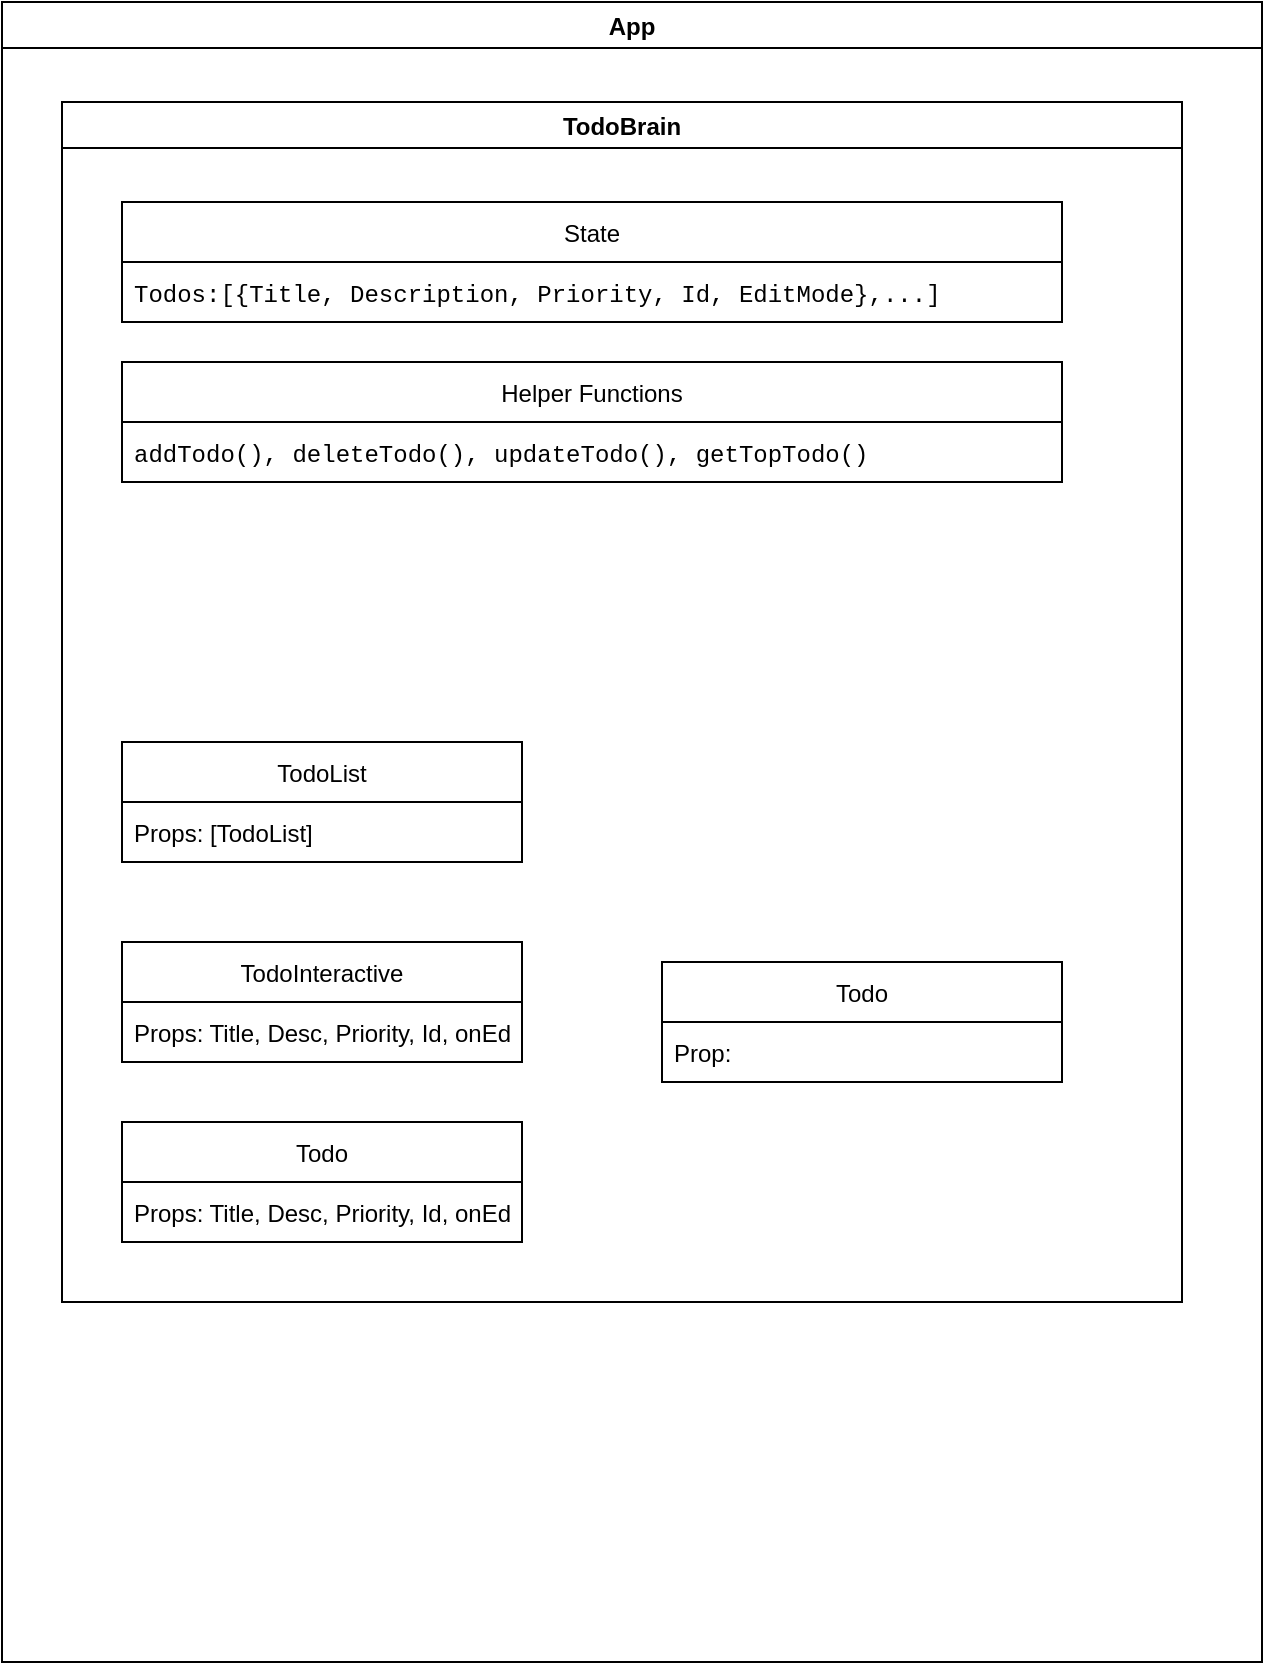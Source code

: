 <mxfile>
    <diagram id="5mlZa4QB7WIbuMAvyEBn" name="Page-1">
        <mxGraphModel dx="697" dy="935" grid="1" gridSize="10" guides="1" tooltips="1" connect="1" arrows="1" fold="1" page="1" pageScale="1" pageWidth="850" pageHeight="1100" math="0" shadow="0">
            <root>
                <mxCell id="0"/>
                <mxCell id="1" parent="0"/>
                <mxCell id="3" value="App" style="swimlane;" vertex="1" parent="1">
                    <mxGeometry x="60" y="60" width="630" height="830" as="geometry"/>
                </mxCell>
                <mxCell id="4" value="TodoBrain" style="swimlane;" vertex="1" parent="3">
                    <mxGeometry x="30" y="50" width="560" height="600" as="geometry"/>
                </mxCell>
                <mxCell id="7" value="TodoList" style="swimlane;fontStyle=0;childLayout=stackLayout;horizontal=1;startSize=30;horizontalStack=0;resizeParent=1;resizeParentMax=0;resizeLast=0;collapsible=1;marginBottom=0;" vertex="1" parent="4">
                    <mxGeometry x="30" y="320" width="200" height="60" as="geometry"/>
                </mxCell>
                <mxCell id="8" value="Props: [TodoList]" style="text;strokeColor=none;fillColor=none;align=left;verticalAlign=middle;spacingLeft=4;spacingRight=4;overflow=hidden;points=[[0,0.5],[1,0.5]];portConstraint=eastwest;rotatable=0;" vertex="1" parent="7">
                    <mxGeometry y="30" width="200" height="30" as="geometry"/>
                </mxCell>
                <mxCell id="15" value="Todo" style="swimlane;fontStyle=0;childLayout=stackLayout;horizontal=1;startSize=30;horizontalStack=0;resizeParent=1;resizeParentMax=0;resizeLast=0;collapsible=1;marginBottom=0;" vertex="1" parent="4">
                    <mxGeometry x="300" y="430" width="200" height="60" as="geometry"/>
                </mxCell>
                <mxCell id="16" value="Prop: " style="text;strokeColor=none;fillColor=none;align=left;verticalAlign=middle;spacingLeft=4;spacingRight=4;overflow=hidden;points=[[0,0.5],[1,0.5]];portConstraint=eastwest;rotatable=0;" vertex="1" parent="15">
                    <mxGeometry y="30" width="200" height="30" as="geometry"/>
                </mxCell>
                <mxCell id="22" value="State" style="swimlane;fontStyle=0;childLayout=stackLayout;horizontal=1;startSize=30;horizontalStack=0;resizeParent=1;resizeParentMax=0;resizeLast=0;collapsible=1;marginBottom=0;" vertex="1" parent="4">
                    <mxGeometry x="30" y="50" width="470" height="60" as="geometry"/>
                </mxCell>
                <mxCell id="23" value="Todos:[{Title, Description, Priority, Id, EditMode},...]" style="text;strokeColor=none;fillColor=none;align=left;verticalAlign=middle;spacingLeft=4;spacingRight=4;overflow=hidden;points=[[0,0.5],[1,0.5]];portConstraint=eastwest;rotatable=0;fontFamily=Courier New;" vertex="1" parent="22">
                    <mxGeometry y="30" width="470" height="30" as="geometry"/>
                </mxCell>
                <mxCell id="26" value="Helper Functions" style="swimlane;fontStyle=0;childLayout=stackLayout;horizontal=1;startSize=30;horizontalStack=0;resizeParent=1;resizeParentMax=0;resizeLast=0;collapsible=1;marginBottom=0;" vertex="1" parent="4">
                    <mxGeometry x="30" y="130" width="470" height="60" as="geometry"/>
                </mxCell>
                <mxCell id="27" value="addTodo(), deleteTodo(), updateTodo(), getTopTodo()" style="text;strokeColor=none;fillColor=none;align=left;verticalAlign=middle;spacingLeft=4;spacingRight=4;overflow=hidden;points=[[0,0.5],[1,0.5]];portConstraint=eastwest;rotatable=0;fontFamily=Courier New;" vertex="1" parent="26">
                    <mxGeometry y="30" width="470" height="30" as="geometry"/>
                </mxCell>
                <mxCell id="28" value="Todo" style="swimlane;fontStyle=0;childLayout=stackLayout;horizontal=1;startSize=30;horizontalStack=0;resizeParent=1;resizeParentMax=0;resizeLast=0;collapsible=1;marginBottom=0;" vertex="1" parent="4">
                    <mxGeometry x="30" y="510" width="200" height="60" as="geometry"/>
                </mxCell>
                <mxCell id="29" value="Props: Title, Desc, Priority, Id, onEdit, onDelete" style="text;strokeColor=none;fillColor=none;align=left;verticalAlign=middle;spacingLeft=4;spacingRight=4;overflow=hidden;points=[[0,0.5],[1,0.5]];portConstraint=eastwest;rotatable=0;" vertex="1" parent="28">
                    <mxGeometry y="30" width="200" height="30" as="geometry"/>
                </mxCell>
                <mxCell id="30" value="TodoInteractive" style="swimlane;fontStyle=0;childLayout=stackLayout;horizontal=1;startSize=30;horizontalStack=0;resizeParent=1;resizeParentMax=0;resizeLast=0;collapsible=1;marginBottom=0;" vertex="1" parent="4">
                    <mxGeometry x="30" y="420" width="200" height="60" as="geometry"/>
                </mxCell>
                <mxCell id="31" value="Props: Title, Desc, Priority, Id, onEdit, onDelete" style="text;strokeColor=none;fillColor=none;align=left;verticalAlign=middle;spacingLeft=4;spacingRight=4;overflow=hidden;points=[[0,0.5],[1,0.5]];portConstraint=eastwest;rotatable=0;" vertex="1" parent="30">
                    <mxGeometry y="30" width="200" height="30" as="geometry"/>
                </mxCell>
            </root>
        </mxGraphModel>
    </diagram>
</mxfile>